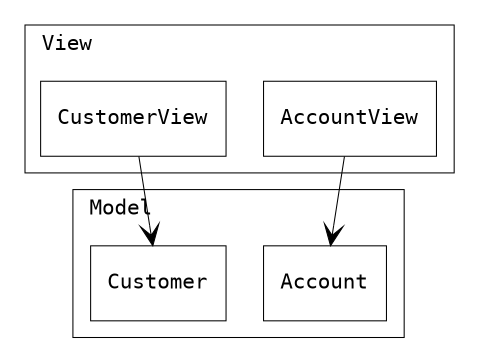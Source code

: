 digraph {
    graph [fontname="Inconsolata, Consolas", fontsize=10, penwidth=0.5, labeljust=left] 
    node [shape=box, fontname="Inconsolata, Consolas", fontsize=10, penwidth=0.5]
    edge [fontname="Inconsolata, Consolas", fontsize=10, penwidth=0.5]

    subgraph clusterView {
        label="View"
        AccountView, CustomerView
    }
    
    subgraph clusterModel {
        label="Model"
        Account, Customer
    }

    /* Unidirecitonal association */
    {
        edge [arrowhead=vee]
        AccountView -> Account
        CustomerView -> Customer
    }
}
